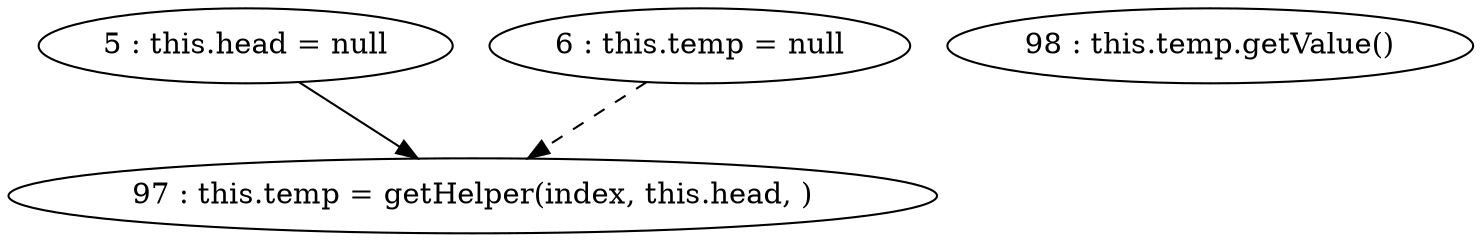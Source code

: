 digraph G {
"5 : this.head = null"
"5 : this.head = null" -> "97 : this.temp = getHelper(index, this.head, )"
"6 : this.temp = null"
"6 : this.temp = null" -> "97 : this.temp = getHelper(index, this.head, )" [style=dashed]
"97 : this.temp = getHelper(index, this.head, )"
"98 : this.temp.getValue()"
}